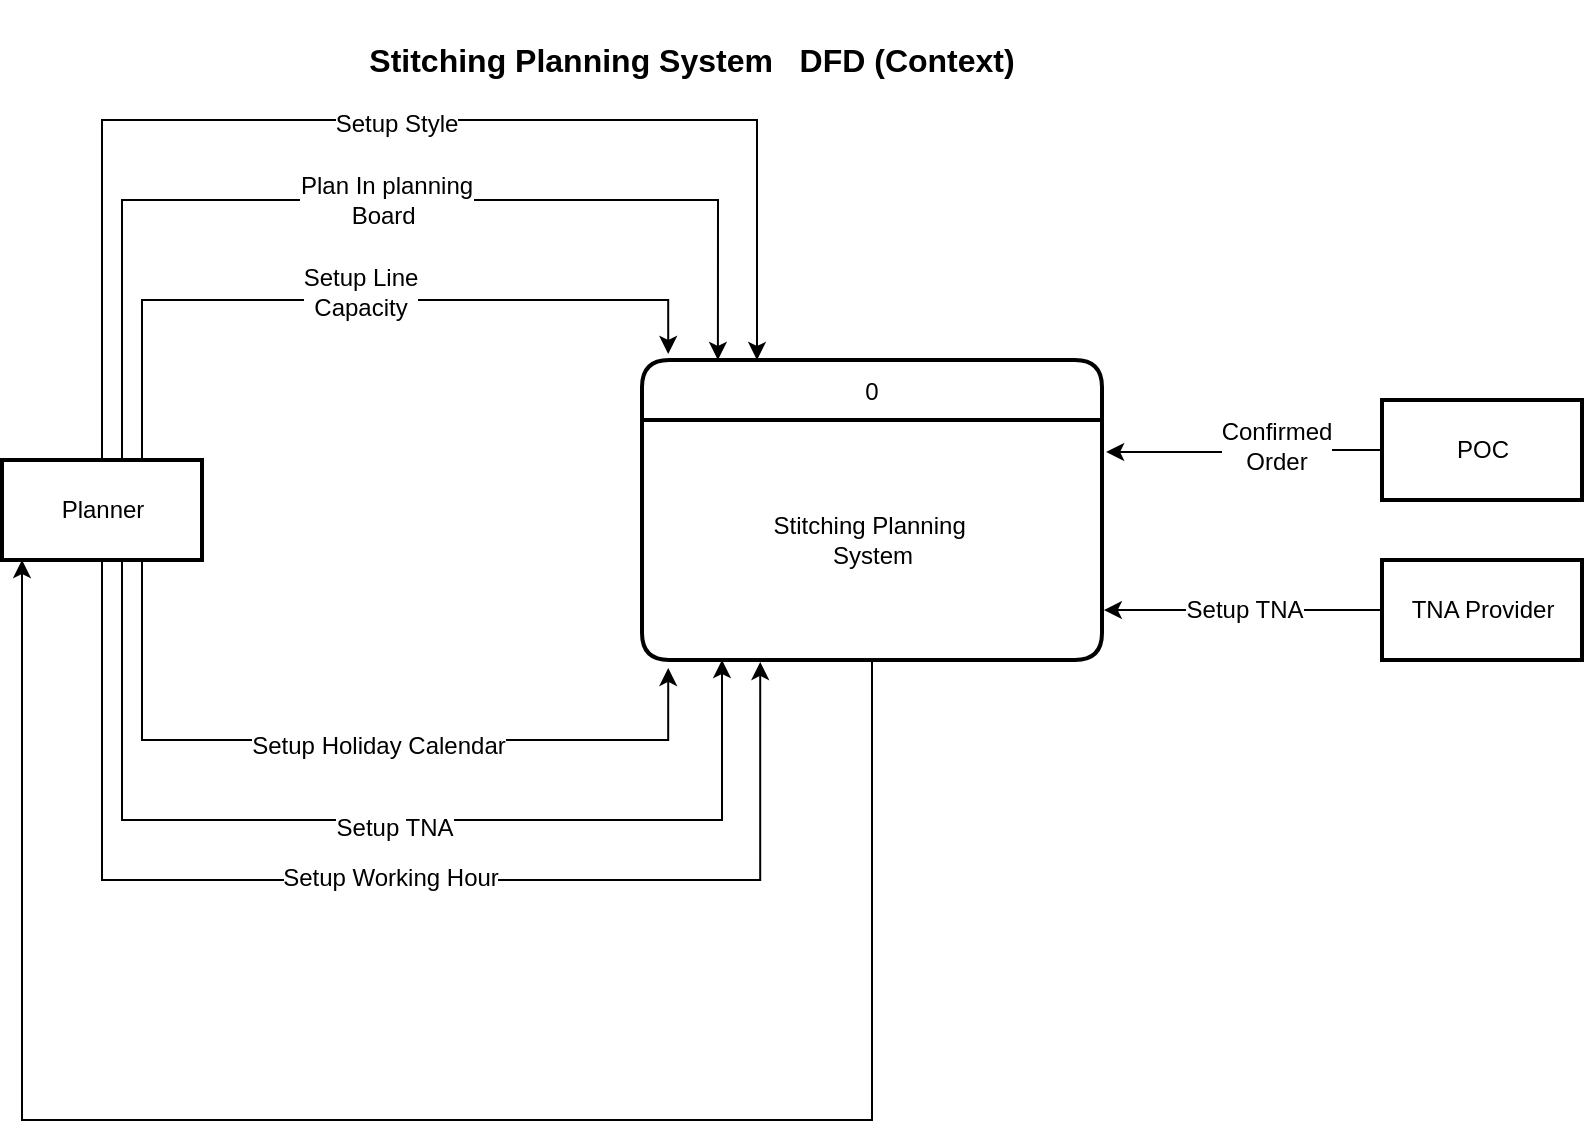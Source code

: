 <mxfile version="16.5.1" type="device" pages="3"><diagram id="_Rtwpvv6eP7aEOS9kWNd" name="Page-1"><mxGraphModel dx="1422" dy="865" grid="1" gridSize="10" guides="1" tooltips="1" connect="1" arrows="1" fold="1" page="1" pageScale="1" pageWidth="850" pageHeight="1100" math="0" shadow="0"><root><mxCell id="X5BtzRC8TDy8AD2IMh-M-0"/><mxCell id="X5BtzRC8TDy8AD2IMh-M-1" parent="X5BtzRC8TDy8AD2IMh-M-0"/><mxCell id="0RTyAH2wJqUgzUabUkTQ-24" value="" style="group" vertex="1" connectable="0" parent="X5BtzRC8TDy8AD2IMh-M-1"><mxGeometry x="40" y="80" width="790" height="380" as="geometry"/></mxCell><mxCell id="wnjh0azGgQtdekFhJXDr-3" style="edgeStyle=orthogonalEdgeStyle;rounded=0;orthogonalLoop=1;jettySize=auto;html=1;entryX=0.25;entryY=0;entryDx=0;entryDy=0;fontSize=12;" edge="1" parent="0RTyAH2wJqUgzUabUkTQ-24" target="VISEsDRrpROfk74j4QN1-1"><mxGeometry relative="1" as="geometry"><mxPoint x="50" y="170" as="sourcePoint"/><Array as="points"><mxPoint x="50"/><mxPoint x="378"/></Array></mxGeometry></mxCell><mxCell id="wnjh0azGgQtdekFhJXDr-10" value="Setup Style" style="edgeLabel;html=1;align=center;verticalAlign=middle;resizable=0;points=[];fontSize=12;" vertex="1" connectable="0" parent="wnjh0azGgQtdekFhJXDr-3"><mxGeometry x="0.027" y="-2" relative="1" as="geometry"><mxPoint as="offset"/></mxGeometry></mxCell><mxCell id="R90NTHG9J8307-yYo60n-0" value="&lt;font style=&quot;font-size: 12px;&quot;&gt;Planner&lt;/font&gt;" style="html=1;dashed=0;whitespace=wrap;fontSize=12;strokeWidth=2;" vertex="1" parent="0RTyAH2wJqUgzUabUkTQ-24"><mxGeometry y="170" width="100" height="50" as="geometry"/></mxCell><mxCell id="R90NTHG9J8307-yYo60n-1" value="&lt;font style=&quot;font-size: 12px&quot;&gt;POC&lt;/font&gt;" style="html=1;dashed=0;whitespace=wrap;fontSize=12;strokeWidth=2;" vertex="1" parent="0RTyAH2wJqUgzUabUkTQ-24"><mxGeometry x="690" y="140" width="100" height="50" as="geometry"/></mxCell><mxCell id="R90NTHG9J8307-yYo60n-2" value="&lt;font style=&quot;font-size: 12px&quot;&gt;TNA Provider&lt;/font&gt;" style="html=1;dashed=0;whitespace=wrap;fontSize=12;strokeWidth=2;" vertex="1" parent="0RTyAH2wJqUgzUabUkTQ-24"><mxGeometry x="690" y="220" width="100" height="50" as="geometry"/></mxCell><mxCell id="VISEsDRrpROfk74j4QN1-0" value="" style="group;verticalAlign=middle;flipV=0;flipH=0;" vertex="1" connectable="0" parent="0RTyAH2wJqUgzUabUkTQ-24"><mxGeometry x="320" y="120" width="230" height="150" as="geometry"/></mxCell><mxCell id="VISEsDRrpROfk74j4QN1-1" value="0" style="swimlane;childLayout=stackLayout;horizontal=1;startSize=30;horizontalStack=0;rounded=1;fontSize=12;fontStyle=0;strokeWidth=2;resizeParent=0;resizeLast=1;shadow=0;dashed=0;align=center;swimlaneLine=1;container=0;verticalAlign=middle;" vertex="1" parent="VISEsDRrpROfk74j4QN1-0"><mxGeometry width="230" height="150" as="geometry"/></mxCell><mxCell id="VISEsDRrpROfk74j4QN1-3" value="&lt;font style=&quot;font-size: 12px&quot;&gt;Stitching Planning&amp;nbsp;&lt;br&gt;System&lt;br&gt;&lt;/font&gt;" style="text;html=1;align=center;verticalAlign=middle;resizable=0;points=[];autosize=1;strokeColor=none;fillColor=none;swimlaneLine=0;fontSize=12;" vertex="1" parent="VISEsDRrpROfk74j4QN1-1"><mxGeometry y="30" width="230" height="120" as="geometry"/></mxCell><mxCell id="wnjh0azGgQtdekFhJXDr-4" style="edgeStyle=orthogonalEdgeStyle;rounded=0;orthogonalLoop=1;jettySize=auto;html=1;exitX=0.5;exitY=1;exitDx=0;exitDy=0;entryX=0.257;entryY=1.008;entryDx=0;entryDy=0;entryPerimeter=0;fontSize=12;" edge="1" parent="0RTyAH2wJqUgzUabUkTQ-24" source="R90NTHG9J8307-yYo60n-0" target="VISEsDRrpROfk74j4QN1-3"><mxGeometry relative="1" as="geometry"><Array as="points"><mxPoint x="50" y="380"/><mxPoint x="379" y="380"/></Array></mxGeometry></mxCell><mxCell id="0RTyAH2wJqUgzUabUkTQ-2" value="Setup Working Hour" style="edgeLabel;html=1;align=center;verticalAlign=middle;resizable=0;points=[];fontSize=12;" vertex="1" connectable="0" parent="wnjh0azGgQtdekFhJXDr-4"><mxGeometry x="0.017" y="1" relative="1" as="geometry"><mxPoint as="offset"/></mxGeometry></mxCell><mxCell id="wnjh0azGgQtdekFhJXDr-7" style="edgeStyle=orthogonalEdgeStyle;rounded=0;orthogonalLoop=1;jettySize=auto;html=1;exitX=1;exitY=1;exitDx=0;exitDy=0;entryX=0.057;entryY=1.033;entryDx=0;entryDy=0;entryPerimeter=0;fontSize=12;" edge="1" parent="0RTyAH2wJqUgzUabUkTQ-24" source="R90NTHG9J8307-yYo60n-0" target="VISEsDRrpROfk74j4QN1-3"><mxGeometry relative="1" as="geometry"><Array as="points"><mxPoint x="70" y="220"/><mxPoint x="70" y="310"/><mxPoint x="333" y="310"/></Array></mxGeometry></mxCell><mxCell id="0RTyAH2wJqUgzUabUkTQ-0" value="Setup Holiday Calendar" style="edgeLabel;html=1;align=center;verticalAlign=middle;resizable=0;points=[];fontSize=12;" vertex="1" connectable="0" parent="wnjh0azGgQtdekFhJXDr-7"><mxGeometry x="0.136" y="-3" relative="1" as="geometry"><mxPoint as="offset"/></mxGeometry></mxCell><mxCell id="VISEsDRrpROfk74j4QN1-5" style="edgeStyle=orthogonalEdgeStyle;rounded=0;orthogonalLoop=1;jettySize=auto;html=1;entryX=1.009;entryY=0.133;entryDx=0;entryDy=0;entryPerimeter=0;fontSize=12;" edge="1" parent="0RTyAH2wJqUgzUabUkTQ-24" source="R90NTHG9J8307-yYo60n-1" target="VISEsDRrpROfk74j4QN1-3"><mxGeometry relative="1" as="geometry"/></mxCell><mxCell id="0RTyAH2wJqUgzUabUkTQ-5" value="Confirmed&lt;br&gt;Order" style="edgeLabel;html=1;align=center;verticalAlign=middle;resizable=0;points=[];fontSize=12;" vertex="1" connectable="0" parent="VISEsDRrpROfk74j4QN1-5"><mxGeometry x="-0.237" y="-2" relative="1" as="geometry"><mxPoint as="offset"/></mxGeometry></mxCell><mxCell id="VISEsDRrpROfk74j4QN1-6" value="Setup TNA" style="edgeStyle=orthogonalEdgeStyle;rounded=0;orthogonalLoop=1;jettySize=auto;html=1;fontSize=12;entryX=1.004;entryY=0.792;entryDx=0;entryDy=0;entryPerimeter=0;" edge="1" parent="0RTyAH2wJqUgzUabUkTQ-24" source="R90NTHG9J8307-yYo60n-2" target="VISEsDRrpROfk74j4QN1-3"><mxGeometry relative="1" as="geometry"><mxPoint x="560" y="245" as="targetPoint"/></mxGeometry></mxCell><mxCell id="wnjh0azGgQtdekFhJXDr-0" style="edgeStyle=orthogonalEdgeStyle;rounded=0;orthogonalLoop=1;jettySize=auto;html=1;exitX=0.75;exitY=1;exitDx=0;exitDy=0;fontSize=12;" edge="1" parent="0RTyAH2wJqUgzUabUkTQ-24" source="R90NTHG9J8307-yYo60n-0" target="VISEsDRrpROfk74j4QN1-3"><mxGeometry relative="1" as="geometry"><mxPoint x="290" y="205" as="targetPoint"/><mxPoint x="160" y="205" as="sourcePoint"/><Array as="points"><mxPoint x="60" y="220"/><mxPoint x="60" y="350"/><mxPoint x="360" y="350"/></Array></mxGeometry></mxCell><mxCell id="0RTyAH2wJqUgzUabUkTQ-1" value="Setup TNA" style="edgeLabel;html=1;align=center;verticalAlign=middle;resizable=0;points=[];fontSize=12;" vertex="1" connectable="0" parent="wnjh0azGgQtdekFhJXDr-0"><mxGeometry x="0.07" y="-4" relative="1" as="geometry"><mxPoint as="offset"/></mxGeometry></mxCell><mxCell id="wnjh0azGgQtdekFhJXDr-6" style="edgeStyle=orthogonalEdgeStyle;rounded=0;orthogonalLoop=1;jettySize=auto;html=1;exitX=0.75;exitY=0;exitDx=0;exitDy=0;entryX=0.057;entryY=-0.02;entryDx=0;entryDy=0;entryPerimeter=0;fontSize=12;" edge="1" parent="0RTyAH2wJqUgzUabUkTQ-24" source="R90NTHG9J8307-yYo60n-0" target="VISEsDRrpROfk74j4QN1-1"><mxGeometry relative="1" as="geometry"><Array as="points"><mxPoint x="70" y="170"/><mxPoint x="70" y="90"/><mxPoint x="333" y="90"/></Array></mxGeometry></mxCell><mxCell id="wnjh0azGgQtdekFhJXDr-12" value="Setup Line&lt;br&gt;Capacity" style="edgeLabel;html=1;align=center;verticalAlign=middle;resizable=0;points=[];fontSize=12;" vertex="1" connectable="0" parent="wnjh0azGgQtdekFhJXDr-6"><mxGeometry x="0.034" y="4" relative="1" as="geometry"><mxPoint as="offset"/></mxGeometry></mxCell><mxCell id="wnjh0azGgQtdekFhJXDr-2" style="edgeStyle=orthogonalEdgeStyle;rounded=0;orthogonalLoop=1;jettySize=auto;html=1;exitX=0.5;exitY=0;exitDx=0;exitDy=0;fontSize=12;entryX=0.165;entryY=0;entryDx=0;entryDy=0;entryPerimeter=0;" edge="1" parent="0RTyAH2wJqUgzUabUkTQ-24" source="R90NTHG9J8307-yYo60n-0" target="VISEsDRrpROfk74j4QN1-1"><mxGeometry relative="1" as="geometry"><mxPoint x="320" y="130" as="targetPoint"/><mxPoint x="160" y="205" as="sourcePoint"/><Array as="points"><mxPoint x="60" y="170"/><mxPoint x="60" y="40"/><mxPoint x="358" y="40"/></Array></mxGeometry></mxCell><mxCell id="wnjh0azGgQtdekFhJXDr-11" value="Plan In planning&lt;br&gt;Board&amp;nbsp;" style="edgeLabel;html=1;align=center;verticalAlign=middle;resizable=0;points=[];fontSize=12;" vertex="1" connectable="0" parent="wnjh0azGgQtdekFhJXDr-2"><mxGeometry x="0.05" relative="1" as="geometry"><mxPoint as="offset"/></mxGeometry></mxCell><mxCell id="0RTyAH2wJqUgzUabUkTQ-25" value="&lt;font style=&quot;font-size: 16px&quot;&gt;&lt;b&gt;Stitching Planning System&amp;nbsp; &amp;nbsp;DFD (Context)&lt;/b&gt;&lt;/font&gt;" style="text;html=1;strokeColor=none;fillColor=none;align=center;verticalAlign=middle;whiteSpace=wrap;rounded=0;shadow=0;glass=0;sketch=0;fontSize=12;" vertex="1" parent="X5BtzRC8TDy8AD2IMh-M-1"><mxGeometry x="160" y="20" width="450" height="60" as="geometry"/></mxCell><mxCell id="NDSDE6A6LVModPBOwBRa-0" style="edgeStyle=orthogonalEdgeStyle;rounded=0;orthogonalLoop=1;jettySize=auto;html=1;fontSize=16;" edge="1" parent="X5BtzRC8TDy8AD2IMh-M-1" source="VISEsDRrpROfk74j4QN1-3"><mxGeometry relative="1" as="geometry"><mxPoint x="50" y="300" as="targetPoint"/><Array as="points"><mxPoint x="475" y="580"/><mxPoint x="50" y="580"/></Array></mxGeometry></mxCell></root></mxGraphModel></diagram><diagram id="V2c93U1dQXdi45VQA-xi" name="Page-2"><mxGraphModel dx="1422" dy="865" grid="1" gridSize="10" guides="1" tooltips="1" connect="1" arrows="1" fold="1" page="1" pageScale="1" pageWidth="850" pageHeight="1100" math="0" shadow="0"><root><mxCell id="0"/><mxCell id="1" parent="0"/><mxCell id="C_kXspV5qlIMiZ9T1JH1-1" value="&lt;font style=&quot;font-size: 16px&quot;&gt;&lt;b&gt;Stitching Planning System&amp;nbsp; &amp;nbsp;DFD (Level 0)&lt;/b&gt;&lt;/font&gt;" style="text;html=1;strokeColor=none;fillColor=none;align=center;verticalAlign=middle;whiteSpace=wrap;rounded=0;shadow=0;glass=0;sketch=0;fontSize=12;" vertex="1" parent="1"><mxGeometry x="425" y="40" width="450" height="60" as="geometry"/></mxCell><mxCell id="wPJkGFkN7hd70yS7opYl-1" value="" style="group" vertex="1" connectable="0" parent="1"><mxGeometry x="100" y="110" width="1120" height="680" as="geometry"/></mxCell><mxCell id="Dq0Dp98X46E3K5gh_24l-1" value="&lt;font style=&quot;font-size: 12px;&quot;&gt;Planner&lt;/font&gt;" style="html=1;dashed=0;whitespace=wrap;fontSize=12;strokeWidth=2;" vertex="1" parent="wPJkGFkN7hd70yS7opYl-1"><mxGeometry x="270" y="220" width="100" height="50" as="geometry"/></mxCell><mxCell id="Dq0Dp98X46E3K5gh_24l-16" value="&lt;font style=&quot;font-size: 12px;&quot;&gt;Setup Style&lt;/font&gt;" style="endArrow=classic;html=1;rounded=0;fontSize=12;exitX=0.85;exitY=-0.06;exitDx=0;exitDy=0;entryX=0;entryY=0.5;entryDx=0;entryDy=0;exitPerimeter=0;" edge="1" parent="wPJkGFkN7hd70yS7opYl-1" source="Dq0Dp98X46E3K5gh_24l-1" target="Dq0Dp98X46E3K5gh_24l-7"><mxGeometry x="0.435" width="50" height="50" relative="1" as="geometry"><mxPoint x="250" y="230" as="sourcePoint"/><mxPoint x="300" y="180" as="targetPoint"/><Array as="points"><mxPoint x="355" y="58"/></Array><mxPoint as="offset"/></mxGeometry></mxCell><mxCell id="Dq0Dp98X46E3K5gh_24l-38" value="3.0" style="swimlane;childLayout=stackLayout;horizontal=1;startSize=30;horizontalStack=0;rounded=1;fontSize=12;fontStyle=0;strokeWidth=2;resizeParent=0;resizeLast=1;shadow=0;dashed=0;align=center;swimlaneLine=1;container=0;" vertex="1" parent="wPJkGFkN7hd70yS7opYl-1"><mxGeometry x="50" y="330" width="120" height="80" as="geometry"/></mxCell><mxCell id="Dq0Dp98X46E3K5gh_24l-39" value="&lt;font style=&quot;font-size: 12px&quot;&gt;Setup Working&lt;br&gt;Hour&amp;nbsp;&lt;/font&gt;" style="text;html=1;align=center;verticalAlign=middle;resizable=0;points=[];autosize=1;strokeColor=none;fillColor=none;swimlaneLine=0;fontSize=12;" vertex="1" parent="Dq0Dp98X46E3K5gh_24l-38"><mxGeometry y="30" width="120" height="50" as="geometry"/></mxCell><mxCell id="Dq0Dp98X46E3K5gh_24l-40" value="2.0" style="swimlane;childLayout=stackLayout;horizontal=1;startSize=30;horizontalStack=0;rounded=1;fontSize=12;fontStyle=0;strokeWidth=2;resizeParent=0;resizeLast=1;shadow=0;dashed=0;align=center;swimlaneLine=1;container=0;" vertex="1" parent="wPJkGFkN7hd70yS7opYl-1"><mxGeometry x="100" width="120" height="80" as="geometry"/></mxCell><mxCell id="Dq0Dp98X46E3K5gh_24l-41" value="&lt;font style=&quot;font-size: 12px&quot;&gt;Setup Line&lt;br&gt;Capacity&lt;br&gt;&lt;/font&gt;" style="text;html=1;align=center;verticalAlign=middle;resizable=0;points=[];autosize=1;strokeColor=none;fillColor=none;swimlaneLine=0;fontSize=12;" vertex="1" parent="Dq0Dp98X46E3K5gh_24l-40"><mxGeometry y="30" width="120" height="50" as="geometry"/></mxCell><mxCell id="Dq0Dp98X46E3K5gh_24l-31" value="4.0" style="swimlane;childLayout=stackLayout;horizontal=1;startSize=30;horizontalStack=0;rounded=1;fontSize=12;fontStyle=0;strokeWidth=2;resizeParent=0;resizeLast=1;shadow=0;dashed=0;align=center;swimlaneLine=1;container=0;" vertex="1" parent="wPJkGFkN7hd70yS7opYl-1"><mxGeometry x="210" y="400" width="120" height="80" as="geometry"/></mxCell><mxCell id="Dq0Dp98X46E3K5gh_24l-32" value="&lt;font style=&quot;font-size: 12px&quot;&gt;Setup Holiday&lt;br&gt;&amp;nbsp;Calendar&lt;/font&gt;" style="text;html=1;align=center;verticalAlign=middle;resizable=0;points=[];autosize=1;strokeColor=none;fillColor=none;swimlaneLine=0;fontSize=12;" vertex="1" parent="Dq0Dp98X46E3K5gh_24l-31"><mxGeometry y="30" width="120" height="50" as="geometry"/></mxCell><mxCell id="Dq0Dp98X46E3K5gh_24l-42" value="&lt;font style=&quot;font-size: 12px&quot;&gt;Setip Line &lt;br&gt;Capacity&lt;/font&gt;" style="endArrow=classic;html=1;rounded=0;fontSize=12;exitX=0.25;exitY=0;exitDx=0;exitDy=0;entryX=1.008;entryY=0.48;entryDx=0;entryDy=0;entryPerimeter=0;" edge="1" parent="wPJkGFkN7hd70yS7opYl-1" source="Dq0Dp98X46E3K5gh_24l-1" target="Dq0Dp98X46E3K5gh_24l-41"><mxGeometry width="50" height="50" relative="1" as="geometry"><mxPoint y="85" as="sourcePoint"/><mxPoint x="160" y="50" as="targetPoint"/><Array as="points"><mxPoint x="295" y="54"/></Array></mxGeometry></mxCell><mxCell id="Dq0Dp98X46E3K5gh_24l-43" value="&lt;font style=&quot;font-size: 12px&quot;&gt;Setip Style&lt;br&gt;&lt;/font&gt;" style="endArrow=classic;html=1;rounded=0;fontSize=12;entryX=0.558;entryY=0;entryDx=0;entryDy=0;entryPerimeter=0;exitX=0;exitY=0.5;exitDx=0;exitDy=0;" edge="1" parent="wPJkGFkN7hd70yS7opYl-1" source="Dq0Dp98X46E3K5gh_24l-1" target="Dq0Dp98X46E3K5gh_24l-38"><mxGeometry width="50" height="50" relative="1" as="geometry"><mxPoint x="270" y="270" as="sourcePoint"/><mxPoint x="49.04" y="235" as="targetPoint"/><Array as="points"><mxPoint x="150" y="245"/><mxPoint x="117" y="245"/></Array></mxGeometry></mxCell><mxCell id="Dq0Dp98X46E3K5gh_24l-44" value="&lt;font style=&quot;font-size: 12px&quot;&gt;Setup Holiday&lt;br&gt;Calendar&lt;br&gt;&lt;/font&gt;" style="endArrow=classic;html=1;rounded=0;fontSize=12;exitX=0;exitY=1;exitDx=0;exitDy=0;entryX=0.5;entryY=0;entryDx=0;entryDy=0;" edge="1" parent="wPJkGFkN7hd70yS7opYl-1" source="Dq0Dp98X46E3K5gh_24l-1" target="Dq0Dp98X46E3K5gh_24l-31"><mxGeometry width="50" height="50" relative="1" as="geometry"><mxPoint y="85" as="sourcePoint"/><mxPoint x="290" as="targetPoint"/></mxGeometry></mxCell><mxCell id="Dq0Dp98X46E3K5gh_24l-56" value="" style="group;strokeWidth=2;" vertex="1" connectable="0" parent="wPJkGFkN7hd70yS7opYl-1"><mxGeometry x="210" y="580" width="150" height="30" as="geometry"/></mxCell><mxCell id="Dq0Dp98X46E3K5gh_24l-57" value="D" style="html=1;dashed=0;whitespace=wrap;shape=mxgraph.dfd.dataStoreID;align=left;spacingLeft=3;points=[[0,0],[0.5,0],[1,0],[0,0.5],[1,0.5],[0,1],[0.5,1],[1,1]];shadow=0;glass=0;sketch=0;fontSize=12;container=0;strokeWidth=2;" vertex="1" parent="Dq0Dp98X46E3K5gh_24l-56"><mxGeometry width="150" height="30" as="geometry"><mxRectangle x="290" y="290" width="40" height="20" as="alternateBounds"/></mxGeometry></mxCell><mxCell id="Dq0Dp98X46E3K5gh_24l-58" value="Holiday Calendar Data" style="text;html=1;strokeColor=none;fillColor=none;align=center;verticalAlign=middle;whiteSpace=wrap;rounded=0;shadow=0;glass=0;sketch=0;fontSize=12;container=0;" vertex="1" parent="Dq0Dp98X46E3K5gh_24l-56"><mxGeometry x="40" width="100" height="30" as="geometry"/></mxCell><mxCell id="Dq0Dp98X46E3K5gh_24l-59" style="edgeStyle=orthogonalEdgeStyle;rounded=0;orthogonalLoop=1;jettySize=auto;html=1;entryX=0.25;entryY=0;entryDx=0;entryDy=0;fontSize=12;" edge="1" parent="wPJkGFkN7hd70yS7opYl-1" source="Dq0Dp98X46E3K5gh_24l-32" target="Dq0Dp98X46E3K5gh_24l-58"><mxGeometry relative="1" as="geometry"/></mxCell><mxCell id="Dq0Dp98X46E3K5gh_24l-61" value="" style="group;strokeWidth=2;" vertex="1" connectable="0" parent="wPJkGFkN7hd70yS7opYl-1"><mxGeometry x="40" y="530" width="150" height="30" as="geometry"/></mxCell><mxCell id="Dq0Dp98X46E3K5gh_24l-62" value="D" style="html=1;dashed=0;whitespace=wrap;shape=mxgraph.dfd.dataStoreID;align=left;spacingLeft=3;points=[[0,0],[0.5,0],[1,0],[0,0.5],[1,0.5],[0,1],[0.5,1],[1,1]];shadow=0;glass=0;sketch=0;fontSize=12;container=0;strokeWidth=2;" vertex="1" parent="Dq0Dp98X46E3K5gh_24l-61"><mxGeometry width="150" height="30" as="geometry"><mxRectangle x="290" y="290" width="40" height="20" as="alternateBounds"/></mxGeometry></mxCell><mxCell id="Dq0Dp98X46E3K5gh_24l-63" value="Working Hour Data" style="text;html=1;strokeColor=none;fillColor=none;align=center;verticalAlign=middle;whiteSpace=wrap;rounded=0;shadow=0;glass=0;sketch=0;fontSize=12;container=0;" vertex="1" parent="Dq0Dp98X46E3K5gh_24l-61"><mxGeometry x="40" width="100" height="30" as="geometry"/></mxCell><mxCell id="Dq0Dp98X46E3K5gh_24l-64" style="edgeStyle=orthogonalEdgeStyle;rounded=0;orthogonalLoop=1;jettySize=auto;html=1;entryX=0.25;entryY=0;entryDx=0;entryDy=0;fontSize=12;" edge="1" parent="wPJkGFkN7hd70yS7opYl-1" source="Dq0Dp98X46E3K5gh_24l-39" target="Dq0Dp98X46E3K5gh_24l-63"><mxGeometry relative="1" as="geometry"/></mxCell><mxCell id="Dq0Dp98X46E3K5gh_24l-107" value="Text" style="edgeLabel;html=1;align=center;verticalAlign=middle;resizable=0;points=[];fontSize=12;" vertex="1" connectable="0" parent="Dq0Dp98X46E3K5gh_24l-64"><mxGeometry x="-0.264" y="4" relative="1" as="geometry"><mxPoint as="offset"/></mxGeometry></mxCell><mxCell id="Dq0Dp98X46E3K5gh_24l-65" value="" style="group;strokeWidth=2;" vertex="1" connectable="0" parent="wPJkGFkN7hd70yS7opYl-1"><mxGeometry x="90" y="160" width="150" height="30" as="geometry"/></mxCell><mxCell id="Dq0Dp98X46E3K5gh_24l-66" value="D" style="html=1;dashed=0;whitespace=wrap;shape=mxgraph.dfd.dataStoreID;align=left;spacingLeft=3;points=[[0,0],[0.5,0],[1,0],[0,0.5],[1,0.5],[0,1],[0.5,1],[1,1]];shadow=0;glass=0;sketch=0;fontSize=12;container=0;strokeWidth=2;" vertex="1" parent="Dq0Dp98X46E3K5gh_24l-65"><mxGeometry width="150" height="30" as="geometry"><mxRectangle x="290" y="290" width="40" height="20" as="alternateBounds"/></mxGeometry></mxCell><mxCell id="Dq0Dp98X46E3K5gh_24l-67" value="Line Capacity Data" style="text;html=1;strokeColor=none;fillColor=none;align=center;verticalAlign=middle;whiteSpace=wrap;rounded=0;shadow=0;glass=0;sketch=0;fontSize=12;container=0;" vertex="1" parent="Dq0Dp98X46E3K5gh_24l-65"><mxGeometry x="40" width="100" height="30" as="geometry"/></mxCell><mxCell id="Dq0Dp98X46E3K5gh_24l-68" style="edgeStyle=orthogonalEdgeStyle;rounded=0;orthogonalLoop=1;jettySize=auto;html=1;entryX=0.25;entryY=0;entryDx=0;entryDy=0;fontSize=12;" edge="1" parent="wPJkGFkN7hd70yS7opYl-1" source="Dq0Dp98X46E3K5gh_24l-41" target="Dq0Dp98X46E3K5gh_24l-67"><mxGeometry relative="1" as="geometry"/></mxCell><mxCell id="Dq0Dp98X46E3K5gh_24l-87" value="" style="group" vertex="1" connectable="0" parent="wPJkGFkN7hd70yS7opYl-1"><mxGeometry x="730" y="175" width="340" height="190" as="geometry"/></mxCell><mxCell id="Dq0Dp98X46E3K5gh_24l-83" value="" style="group" vertex="1" connectable="0" parent="Dq0Dp98X46E3K5gh_24l-87"><mxGeometry x="10" width="340" height="70" as="geometry"/></mxCell><mxCell id="Dq0Dp98X46E3K5gh_24l-3" value="&lt;font style=&quot;font-size: 12px;&quot;&gt;TNA Provider&lt;/font&gt;" style="html=1;dashed=0;whitespace=wrap;fontSize=12;strokeWidth=2;" vertex="1" parent="Dq0Dp98X46E3K5gh_24l-83"><mxGeometry x="250" y="10" width="100" height="50" as="geometry"/></mxCell><mxCell id="Dq0Dp98X46E3K5gh_24l-33" value="" style="group;verticalAlign=middle;flipV=0;flipH=0;" vertex="1" connectable="0" parent="Dq0Dp98X46E3K5gh_24l-83"><mxGeometry width="120" height="70" as="geometry"/></mxCell><mxCell id="Dq0Dp98X46E3K5gh_24l-34" value="5.0" style="swimlane;childLayout=stackLayout;horizontal=1;startSize=30;horizontalStack=0;rounded=1;fontSize=12;fontStyle=0;strokeWidth=2;resizeParent=0;resizeLast=1;shadow=0;dashed=0;align=center;swimlaneLine=1;container=0;verticalAlign=middle;" vertex="1" parent="Dq0Dp98X46E3K5gh_24l-33"><mxGeometry width="120" height="70" as="geometry"/></mxCell><mxCell id="Dq0Dp98X46E3K5gh_24l-35" value="&lt;font style=&quot;font-size: 12px&quot;&gt;Setup TNA&lt;/font&gt;" style="text;html=1;align=center;verticalAlign=middle;resizable=0;points=[];autosize=1;strokeColor=none;fillColor=none;swimlaneLine=0;fontSize=12;" vertex="1" parent="Dq0Dp98X46E3K5gh_24l-34"><mxGeometry y="30" width="120" height="40" as="geometry"/></mxCell><mxCell id="Dq0Dp98X46E3K5gh_24l-78" style="edgeStyle=orthogonalEdgeStyle;rounded=0;orthogonalLoop=1;jettySize=auto;html=1;entryX=1;entryY=0.5;entryDx=0;entryDy=0;fontSize=12;" edge="1" parent="Dq0Dp98X46E3K5gh_24l-83" source="Dq0Dp98X46E3K5gh_24l-3" target="Dq0Dp98X46E3K5gh_24l-34"><mxGeometry relative="1" as="geometry"/></mxCell><mxCell id="Dq0Dp98X46E3K5gh_24l-112" value="Setup TNA" style="edgeLabel;html=1;align=center;verticalAlign=middle;resizable=0;points=[];fontSize=12;" vertex="1" connectable="0" parent="Dq0Dp98X46E3K5gh_24l-78"><mxGeometry x="-0.123" relative="1" as="geometry"><mxPoint as="offset"/></mxGeometry></mxCell><mxCell id="Dq0Dp98X46E3K5gh_24l-86" value="" style="group" vertex="1" connectable="0" parent="Dq0Dp98X46E3K5gh_24l-87"><mxGeometry x="20" y="160" width="150" height="30" as="geometry"/></mxCell><mxCell id="Dq0Dp98X46E3K5gh_24l-49" value="" style="group;strokeWidth=2;" vertex="1" connectable="0" parent="Dq0Dp98X46E3K5gh_24l-86"><mxGeometry width="150" height="30" as="geometry"/></mxCell><mxCell id="Dq0Dp98X46E3K5gh_24l-50" value="D" style="html=1;dashed=0;whitespace=wrap;shape=mxgraph.dfd.dataStoreID;align=left;spacingLeft=3;points=[[0,0],[0.5,0],[1,0],[0,0.5],[1,0.5],[0,1],[0.5,1],[1,1]];shadow=0;glass=0;sketch=0;fontSize=12;container=0;strokeWidth=2;" vertex="1" parent="Dq0Dp98X46E3K5gh_24l-49"><mxGeometry width="150" height="30" as="geometry"><mxRectangle x="290" y="290" width="40" height="20" as="alternateBounds"/></mxGeometry></mxCell><mxCell id="Dq0Dp98X46E3K5gh_24l-51" value="TNA Data" style="text;html=1;strokeColor=none;fillColor=none;align=center;verticalAlign=middle;whiteSpace=wrap;rounded=0;shadow=0;glass=0;sketch=0;fontSize=12;container=0;flipV=0;flipH=0;" vertex="1" parent="Dq0Dp98X46E3K5gh_24l-49"><mxGeometry x="50" width="60" height="30" as="geometry"/></mxCell><mxCell id="Dq0Dp98X46E3K5gh_24l-53" style="edgeStyle=orthogonalEdgeStyle;rounded=0;orthogonalLoop=1;jettySize=auto;html=1;entryX=0;entryY=0;entryDx=0;entryDy=0;fontSize=12;verticalAlign=middle;" edge="1" parent="Dq0Dp98X46E3K5gh_24l-87" source="Dq0Dp98X46E3K5gh_24l-35" target="Dq0Dp98X46E3K5gh_24l-51"><mxGeometry relative="1" as="geometry"/></mxCell><mxCell id="Dq0Dp98X46E3K5gh_24l-54" style="edgeStyle=orthogonalEdgeStyle;rounded=0;orthogonalLoop=1;jettySize=auto;html=1;exitX=1;exitY=0.5;exitDx=0;exitDy=0;fontSize=12;entryX=-0.025;entryY=0.329;entryDx=0;entryDy=0;entryPerimeter=0;" edge="1" parent="wPJkGFkN7hd70yS7opYl-1" source="Dq0Dp98X46E3K5gh_24l-1" target="Dq0Dp98X46E3K5gh_24l-35"><mxGeometry relative="1" as="geometry"><mxPoint x="710" y="180" as="targetPoint"/><Array as="points"><mxPoint x="637" y="245"/></Array></mxGeometry></mxCell><mxCell id="Dq0Dp98X46E3K5gh_24l-108" value="Setup TNA" style="edgeLabel;html=1;align=center;verticalAlign=middle;resizable=0;points=[];fontSize=12;" vertex="1" connectable="0" parent="Dq0Dp98X46E3K5gh_24l-54"><mxGeometry x="-0.106" y="-1" relative="1" as="geometry"><mxPoint as="offset"/></mxGeometry></mxCell><mxCell id="Dq0Dp98X46E3K5gh_24l-95" value="" style="group" vertex="1" connectable="0" parent="wPJkGFkN7hd70yS7opYl-1"><mxGeometry x="540" y="20" width="360" height="155" as="geometry"/></mxCell><mxCell id="Dq0Dp98X46E3K5gh_24l-2" value="&lt;font style=&quot;font-size: 12px;&quot;&gt;POC&lt;/font&gt;" style="html=1;dashed=0;whitespace=wrap;fontSize=12;strokeWidth=2;" vertex="1" parent="Dq0Dp98X46E3K5gh_24l-95"><mxGeometry x="310" y="12.5" width="100" height="50" as="geometry"/></mxCell><mxCell id="Dq0Dp98X46E3K5gh_24l-14" value="" style="group" vertex="1" connectable="0" parent="Dq0Dp98X46E3K5gh_24l-95"><mxGeometry x="10" width="120" height="75" as="geometry"/></mxCell><mxCell id="Dq0Dp98X46E3K5gh_24l-7" value="1.0" style="swimlane;childLayout=stackLayout;horizontal=1;startSize=30;horizontalStack=0;rounded=1;fontSize=12;fontStyle=0;strokeWidth=2;resizeParent=0;resizeLast=1;shadow=0;dashed=0;align=center;swimlaneLine=1;container=0;" vertex="1" parent="Dq0Dp98X46E3K5gh_24l-14"><mxGeometry width="120" height="75" as="geometry"/></mxCell><mxCell id="Dq0Dp98X46E3K5gh_24l-9" value="&lt;font style=&quot;font-size: 12px;&quot;&gt;Setup Style&lt;/font&gt;" style="text;html=1;align=center;verticalAlign=middle;resizable=0;points=[];autosize=1;strokeColor=none;fillColor=none;swimlaneLine=0;fontSize=12;" vertex="1" parent="Dq0Dp98X46E3K5gh_24l-7"><mxGeometry y="30" width="120" height="45" as="geometry"/></mxCell><mxCell id="Dq0Dp98X46E3K5gh_24l-21" value="" style="group;strokeWidth=2;" vertex="1" connectable="0" parent="Dq0Dp98X46E3K5gh_24l-95"><mxGeometry y="125" width="150" height="30" as="geometry"/></mxCell><mxCell id="Dq0Dp98X46E3K5gh_24l-17" value="D" style="html=1;dashed=0;whitespace=wrap;shape=mxgraph.dfd.dataStoreID;align=left;spacingLeft=3;points=[[0,0],[0.5,0],[1,0],[0,0.5],[1,0.5],[0,1],[0.5,1],[1,1]];shadow=0;glass=0;sketch=0;fontSize=12;container=0;strokeWidth=2;" vertex="1" parent="Dq0Dp98X46E3K5gh_24l-21"><mxGeometry width="150" height="30" as="geometry"><mxRectangle x="290" y="290" width="40" height="20" as="alternateBounds"/></mxGeometry></mxCell><mxCell id="Dq0Dp98X46E3K5gh_24l-18" value="Style Data" style="text;html=1;strokeColor=none;fillColor=none;align=center;verticalAlign=middle;whiteSpace=wrap;rounded=0;shadow=0;glass=0;sketch=0;fontSize=12;container=0;" vertex="1" parent="Dq0Dp98X46E3K5gh_24l-21"><mxGeometry x="55" width="60" height="30" as="geometry"/></mxCell><mxCell id="Dq0Dp98X46E3K5gh_24l-46" value="&lt;font style=&quot;font-size: 12px&quot;&gt;Confirned Orders&lt;/font&gt;" style="endArrow=classic;html=1;rounded=0;fontSize=12;entryX=1.033;entryY=0.178;entryDx=0;entryDy=0;entryPerimeter=0;" edge="1" parent="Dq0Dp98X46E3K5gh_24l-95" source="Dq0Dp98X46E3K5gh_24l-2" target="Dq0Dp98X46E3K5gh_24l-9"><mxGeometry width="50" height="50" relative="1" as="geometry"><mxPoint x="-150" y="75" as="sourcePoint"/><mxPoint x="136" y="50" as="targetPoint"/><Array as="points"/></mxGeometry></mxCell><mxCell id="Dq0Dp98X46E3K5gh_24l-48" style="edgeStyle=orthogonalEdgeStyle;rounded=0;orthogonalLoop=1;jettySize=auto;html=1;entryX=0.25;entryY=0;entryDx=0;entryDy=0;fontSize=12;" edge="1" parent="Dq0Dp98X46E3K5gh_24l-95" source="Dq0Dp98X46E3K5gh_24l-9" target="Dq0Dp98X46E3K5gh_24l-18"><mxGeometry relative="1" as="geometry"/></mxCell><mxCell id="Dq0Dp98X46E3K5gh_24l-104" value="" style="group" vertex="1" connectable="0" parent="wPJkGFkN7hd70yS7opYl-1"><mxGeometry x="530" y="340" width="150" height="200" as="geometry"/></mxCell><mxCell id="Dq0Dp98X46E3K5gh_24l-36" value="6.0" style="swimlane;childLayout=stackLayout;horizontal=1;startSize=30;horizontalStack=0;rounded=1;fontSize=12;fontStyle=0;strokeWidth=2;resizeParent=0;resizeLast=1;shadow=0;dashed=0;align=center;swimlaneLine=1;container=0;" vertex="1" parent="Dq0Dp98X46E3K5gh_24l-104"><mxGeometry width="130" height="80" as="geometry"/></mxCell><mxCell id="Dq0Dp98X46E3K5gh_24l-37" value="&lt;font style=&quot;font-size: 12px&quot;&gt;Plan in Planning Board&lt;/font&gt;" style="text;html=1;align=center;verticalAlign=middle;resizable=0;points=[];autosize=1;strokeColor=none;fillColor=none;swimlaneLine=0;fontSize=12;" vertex="1" parent="Dq0Dp98X46E3K5gh_24l-36"><mxGeometry y="30" width="130" height="50" as="geometry"/></mxCell><mxCell id="Dq0Dp98X46E3K5gh_24l-100" value="" style="group;strokeWidth=2;" vertex="1" connectable="0" parent="Dq0Dp98X46E3K5gh_24l-104"><mxGeometry y="170" width="150" height="30" as="geometry"/></mxCell><mxCell id="Dq0Dp98X46E3K5gh_24l-101" value="D" style="html=1;dashed=0;whitespace=wrap;shape=mxgraph.dfd.dataStoreID;align=left;spacingLeft=3;points=[[0,0],[0.5,0],[1,0],[0,0.5],[1,0.5],[0,1],[0.5,1],[1,1]];shadow=0;glass=0;sketch=0;fontSize=12;container=0;strokeWidth=2;" vertex="1" parent="Dq0Dp98X46E3K5gh_24l-100"><mxGeometry width="150" height="30" as="geometry"><mxRectangle x="290" y="290" width="40" height="20" as="alternateBounds"/></mxGeometry></mxCell><mxCell id="Dq0Dp98X46E3K5gh_24l-102" value="Planning Board Data" style="text;html=1;strokeColor=none;fillColor=none;align=center;verticalAlign=middle;whiteSpace=wrap;rounded=0;shadow=0;glass=0;sketch=0;fontSize=12;container=0;" vertex="1" parent="Dq0Dp98X46E3K5gh_24l-100"><mxGeometry x="40" width="100" height="30" as="geometry"/></mxCell><mxCell id="Dq0Dp98X46E3K5gh_24l-103" style="edgeStyle=orthogonalEdgeStyle;rounded=0;orthogonalLoop=1;jettySize=auto;html=1;entryX=0.25;entryY=0;entryDx=0;entryDy=0;fontSize=12;" edge="1" parent="Dq0Dp98X46E3K5gh_24l-104" source="Dq0Dp98X46E3K5gh_24l-36" target="Dq0Dp98X46E3K5gh_24l-102"><mxGeometry relative="1" as="geometry"/></mxCell><mxCell id="Dq0Dp98X46E3K5gh_24l-105" value="Text" style="edgeLabel;html=1;align=center;verticalAlign=middle;resizable=0;points=[];fontSize=12;" vertex="1" connectable="0" parent="Dq0Dp98X46E3K5gh_24l-103"><mxGeometry y="3" relative="1" as="geometry"><mxPoint as="offset"/></mxGeometry></mxCell><mxCell id="Dq0Dp98X46E3K5gh_24l-113" style="edgeStyle=orthogonalEdgeStyle;rounded=0;orthogonalLoop=1;jettySize=auto;html=1;entryX=0;entryY=0.75;entryDx=0;entryDy=0;fontSize=12;" edge="1" parent="wPJkGFkN7hd70yS7opYl-1" source="Dq0Dp98X46E3K5gh_24l-58" target="Dq0Dp98X46E3K5gh_24l-36"><mxGeometry relative="1" as="geometry"/></mxCell><mxCell id="Dq0Dp98X46E3K5gh_24l-114" style="edgeStyle=orthogonalEdgeStyle;rounded=0;orthogonalLoop=1;jettySize=auto;html=1;entryX=1.077;entryY=0.2;entryDx=0;entryDy=0;entryPerimeter=0;fontSize=12;exitX=0.5;exitY=1;exitDx=0;exitDy=0;" edge="1" parent="wPJkGFkN7hd70yS7opYl-1" source="Dq0Dp98X46E3K5gh_24l-51" target="Dq0Dp98X46E3K5gh_24l-37"><mxGeometry relative="1" as="geometry"><Array as="points"><mxPoint x="830" y="380"/></Array></mxGeometry></mxCell><mxCell id="Dq0Dp98X46E3K5gh_24l-115" style="edgeStyle=orthogonalEdgeStyle;rounded=0;orthogonalLoop=1;jettySize=auto;html=1;exitX=0.5;exitY=1;exitDx=0;exitDy=0;entryX=-0.008;entryY=0.92;entryDx=0;entryDy=0;entryPerimeter=0;fontSize=12;" edge="1" parent="wPJkGFkN7hd70yS7opYl-1" source="Dq0Dp98X46E3K5gh_24l-63" target="Dq0Dp98X46E3K5gh_24l-37"><mxGeometry relative="1" as="geometry"><Array as="points"><mxPoint x="130" y="640"/><mxPoint x="470" y="640"/><mxPoint x="470" y="416"/></Array></mxGeometry></mxCell><mxCell id="Dq0Dp98X46E3K5gh_24l-117" style="edgeStyle=orthogonalEdgeStyle;rounded=0;orthogonalLoop=1;jettySize=auto;html=1;fontSize=12;entryX=1.015;entryY=0.66;entryDx=0;entryDy=0;entryPerimeter=0;" edge="1" parent="wPJkGFkN7hd70yS7opYl-1" source="Dq0Dp98X46E3K5gh_24l-17" target="Dq0Dp98X46E3K5gh_24l-37"><mxGeometry relative="1" as="geometry"><mxPoint x="740" y="440" as="targetPoint"/><Array as="points"><mxPoint x="1120" y="160"/><mxPoint x="1120" y="403"/></Array></mxGeometry></mxCell><mxCell id="Dq0Dp98X46E3K5gh_24l-120" style="edgeStyle=orthogonalEdgeStyle;rounded=0;orthogonalLoop=1;jettySize=auto;html=1;fontSize=12;entryX=0.731;entryY=1.08;entryDx=0;entryDy=0;entryPerimeter=0;" edge="1" parent="wPJkGFkN7hd70yS7opYl-1" source="Dq0Dp98X46E3K5gh_24l-66" target="Dq0Dp98X46E3K5gh_24l-37"><mxGeometry relative="1" as="geometry"><mxPoint y="790" as="targetPoint"/><Array as="points"><mxPoint y="175"/><mxPoint y="680"/><mxPoint x="710" y="680"/><mxPoint x="710" y="450"/><mxPoint x="625" y="450"/></Array></mxGeometry></mxCell><mxCell id="Dq0Dp98X46E3K5gh_24l-110" style="edgeStyle=orthogonalEdgeStyle;rounded=0;orthogonalLoop=1;jettySize=auto;html=1;exitX=1;exitY=1;exitDx=0;exitDy=0;entryX=-0.015;entryY=0.34;entryDx=0;entryDy=0;entryPerimeter=0;fontSize=12;" edge="1" parent="wPJkGFkN7hd70yS7opYl-1" source="Dq0Dp98X46E3K5gh_24l-1" target="Dq0Dp98X46E3K5gh_24l-37"><mxGeometry relative="1" as="geometry"><Array as="points"><mxPoint x="370" y="387"/></Array></mxGeometry></mxCell><mxCell id="Dq0Dp98X46E3K5gh_24l-111" value="Plan in &lt;br&gt;Planning Board" style="edgeLabel;html=1;align=center;verticalAlign=middle;resizable=0;points=[];fontSize=12;" vertex="1" connectable="0" parent="Dq0Dp98X46E3K5gh_24l-110"><mxGeometry x="-0.36" y="-3" relative="1" as="geometry"><mxPoint as="offset"/></mxGeometry></mxCell></root></mxGraphModel></diagram><diagram id="hCV_k3oqsJR1MZCSssSw" name="Page-3"><mxGraphModel dx="1422" dy="865" grid="1" gridSize="10" guides="1" tooltips="1" connect="1" arrows="1" fold="1" page="1" pageScale="1" pageWidth="850" pageHeight="1100" math="0" shadow="0"><root><mxCell id="weybPAPDe6gD51ilZie3-0"/><mxCell id="weybPAPDe6gD51ilZie3-1" parent="weybPAPDe6gD51ilZie3-0"/></root></mxGraphModel></diagram></mxfile>